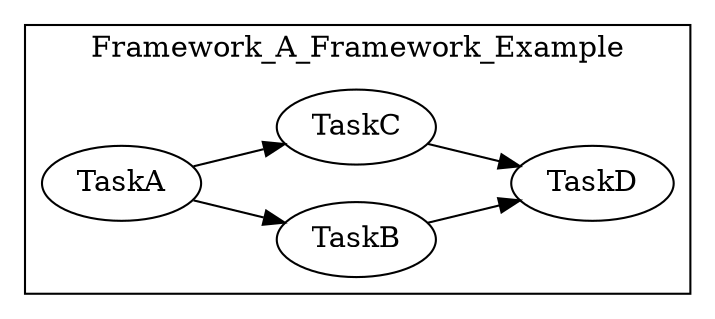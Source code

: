 digraph Framework_FrameworkExample {
rankdir="LR";
subgraph cluster_FrameworkExample {
label="Framework_A_Framework_Example";
p0x7f12c279d020[label="TaskA"];
p0x7f12c279d020 -> p0x7f12c279d138;
p0x7f12c279d020 -> p0x7f12c279d250;
p0x7f12c279d138[label="TaskB"];
p0x7f12c279d138 -> p0x7f12c279d368;
p0x7f12c279d250[label="TaskC"];
p0x7f12c279d250 -> p0x7f12c279d368;
p0x7f12c279d368[label="TaskD"];
}
}

